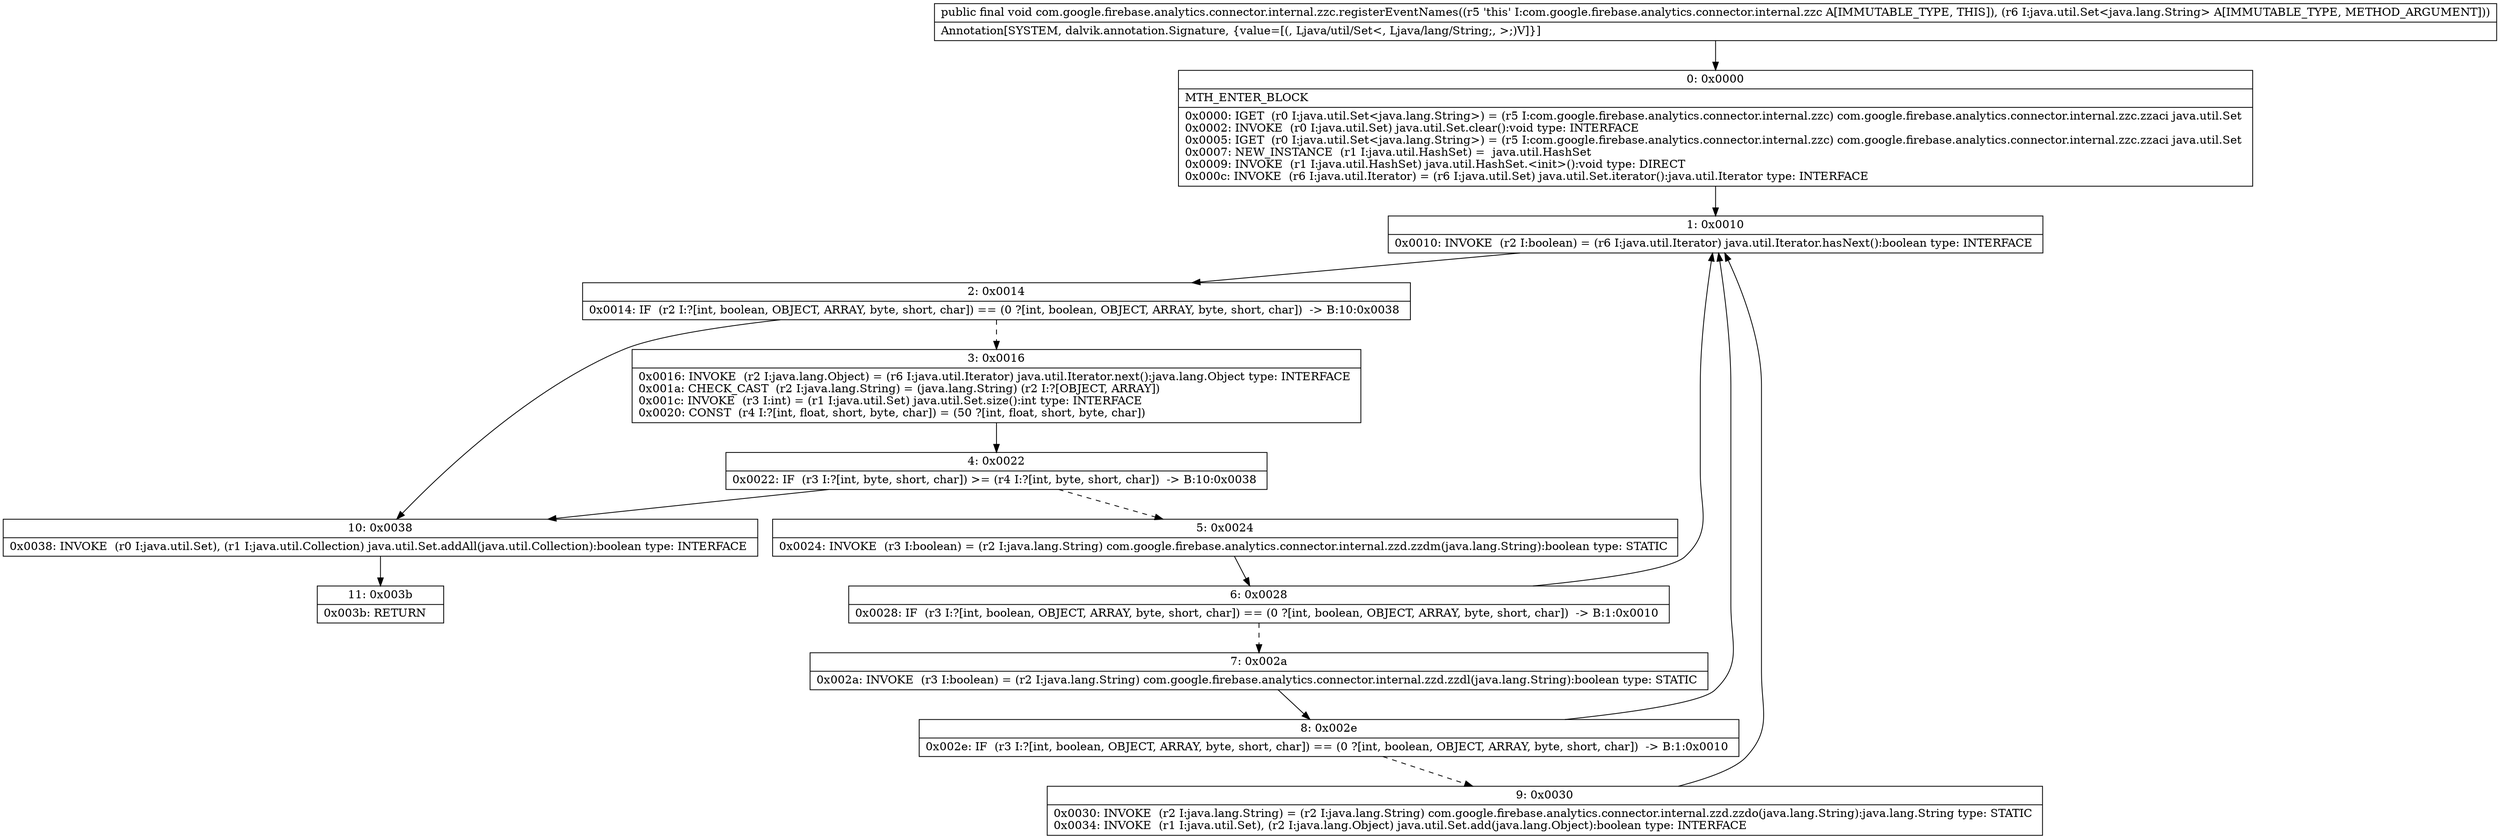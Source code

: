 digraph "CFG forcom.google.firebase.analytics.connector.internal.zzc.registerEventNames(Ljava\/util\/Set;)V" {
Node_0 [shape=record,label="{0\:\ 0x0000|MTH_ENTER_BLOCK\l|0x0000: IGET  (r0 I:java.util.Set\<java.lang.String\>) = (r5 I:com.google.firebase.analytics.connector.internal.zzc) com.google.firebase.analytics.connector.internal.zzc.zzaci java.util.Set \l0x0002: INVOKE  (r0 I:java.util.Set) java.util.Set.clear():void type: INTERFACE \l0x0005: IGET  (r0 I:java.util.Set\<java.lang.String\>) = (r5 I:com.google.firebase.analytics.connector.internal.zzc) com.google.firebase.analytics.connector.internal.zzc.zzaci java.util.Set \l0x0007: NEW_INSTANCE  (r1 I:java.util.HashSet) =  java.util.HashSet \l0x0009: INVOKE  (r1 I:java.util.HashSet) java.util.HashSet.\<init\>():void type: DIRECT \l0x000c: INVOKE  (r6 I:java.util.Iterator) = (r6 I:java.util.Set) java.util.Set.iterator():java.util.Iterator type: INTERFACE \l}"];
Node_1 [shape=record,label="{1\:\ 0x0010|0x0010: INVOKE  (r2 I:boolean) = (r6 I:java.util.Iterator) java.util.Iterator.hasNext():boolean type: INTERFACE \l}"];
Node_2 [shape=record,label="{2\:\ 0x0014|0x0014: IF  (r2 I:?[int, boolean, OBJECT, ARRAY, byte, short, char]) == (0 ?[int, boolean, OBJECT, ARRAY, byte, short, char])  \-\> B:10:0x0038 \l}"];
Node_3 [shape=record,label="{3\:\ 0x0016|0x0016: INVOKE  (r2 I:java.lang.Object) = (r6 I:java.util.Iterator) java.util.Iterator.next():java.lang.Object type: INTERFACE \l0x001a: CHECK_CAST  (r2 I:java.lang.String) = (java.lang.String) (r2 I:?[OBJECT, ARRAY]) \l0x001c: INVOKE  (r3 I:int) = (r1 I:java.util.Set) java.util.Set.size():int type: INTERFACE \l0x0020: CONST  (r4 I:?[int, float, short, byte, char]) = (50 ?[int, float, short, byte, char]) \l}"];
Node_4 [shape=record,label="{4\:\ 0x0022|0x0022: IF  (r3 I:?[int, byte, short, char]) \>= (r4 I:?[int, byte, short, char])  \-\> B:10:0x0038 \l}"];
Node_5 [shape=record,label="{5\:\ 0x0024|0x0024: INVOKE  (r3 I:boolean) = (r2 I:java.lang.String) com.google.firebase.analytics.connector.internal.zzd.zzdm(java.lang.String):boolean type: STATIC \l}"];
Node_6 [shape=record,label="{6\:\ 0x0028|0x0028: IF  (r3 I:?[int, boolean, OBJECT, ARRAY, byte, short, char]) == (0 ?[int, boolean, OBJECT, ARRAY, byte, short, char])  \-\> B:1:0x0010 \l}"];
Node_7 [shape=record,label="{7\:\ 0x002a|0x002a: INVOKE  (r3 I:boolean) = (r2 I:java.lang.String) com.google.firebase.analytics.connector.internal.zzd.zzdl(java.lang.String):boolean type: STATIC \l}"];
Node_8 [shape=record,label="{8\:\ 0x002e|0x002e: IF  (r3 I:?[int, boolean, OBJECT, ARRAY, byte, short, char]) == (0 ?[int, boolean, OBJECT, ARRAY, byte, short, char])  \-\> B:1:0x0010 \l}"];
Node_9 [shape=record,label="{9\:\ 0x0030|0x0030: INVOKE  (r2 I:java.lang.String) = (r2 I:java.lang.String) com.google.firebase.analytics.connector.internal.zzd.zzdo(java.lang.String):java.lang.String type: STATIC \l0x0034: INVOKE  (r1 I:java.util.Set), (r2 I:java.lang.Object) java.util.Set.add(java.lang.Object):boolean type: INTERFACE \l}"];
Node_10 [shape=record,label="{10\:\ 0x0038|0x0038: INVOKE  (r0 I:java.util.Set), (r1 I:java.util.Collection) java.util.Set.addAll(java.util.Collection):boolean type: INTERFACE \l}"];
Node_11 [shape=record,label="{11\:\ 0x003b|0x003b: RETURN   \l}"];
MethodNode[shape=record,label="{public final void com.google.firebase.analytics.connector.internal.zzc.registerEventNames((r5 'this' I:com.google.firebase.analytics.connector.internal.zzc A[IMMUTABLE_TYPE, THIS]), (r6 I:java.util.Set\<java.lang.String\> A[IMMUTABLE_TYPE, METHOD_ARGUMENT]))  | Annotation[SYSTEM, dalvik.annotation.Signature, \{value=[(, Ljava\/util\/Set\<, Ljava\/lang\/String;, \>;)V]\}]\l}"];
MethodNode -> Node_0;
Node_0 -> Node_1;
Node_1 -> Node_2;
Node_2 -> Node_3[style=dashed];
Node_2 -> Node_10;
Node_3 -> Node_4;
Node_4 -> Node_5[style=dashed];
Node_4 -> Node_10;
Node_5 -> Node_6;
Node_6 -> Node_1;
Node_6 -> Node_7[style=dashed];
Node_7 -> Node_8;
Node_8 -> Node_1;
Node_8 -> Node_9[style=dashed];
Node_9 -> Node_1;
Node_10 -> Node_11;
}


